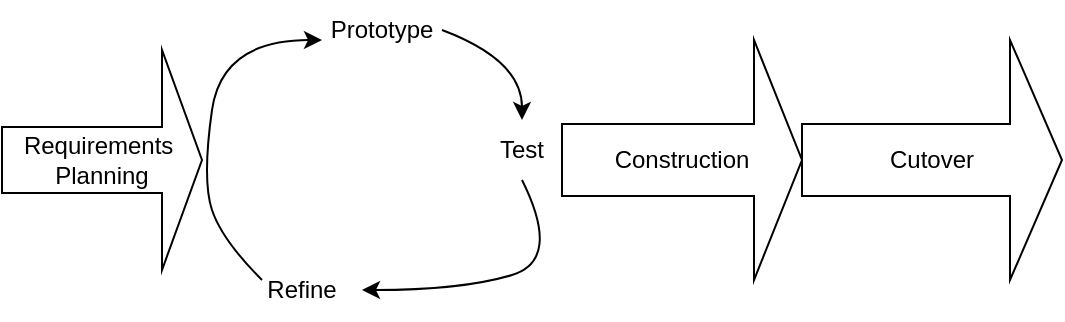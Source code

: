 <mxfile version="22.1.5" type="github">
  <diagram name="Page-1" id="Vuq6XU7DJMHxqhRdl-qr">
    <mxGraphModel dx="392" dy="414" grid="1" gridSize="10" guides="1" tooltips="1" connect="1" arrows="1" fold="1" page="1" pageScale="1" pageWidth="850" pageHeight="1100" math="0" shadow="0">
      <root>
        <mxCell id="0" />
        <mxCell id="1" parent="0" />
        <mxCell id="19PmPm5IkPJdLjigEdEx-3" value="" style="curved=1;endArrow=classic;html=1;rounded=0;" edge="1" parent="1">
          <mxGeometry width="50" height="50" relative="1" as="geometry">
            <mxPoint x="190" y="160" as="sourcePoint" />
            <mxPoint x="220" y="40" as="targetPoint" />
            <Array as="points">
              <mxPoint x="170" y="140" />
              <mxPoint x="160" y="110" />
              <mxPoint x="170" y="40" />
            </Array>
          </mxGeometry>
        </mxCell>
        <mxCell id="19PmPm5IkPJdLjigEdEx-4" value="Prototype" style="text;html=1;strokeColor=none;fillColor=none;align=center;verticalAlign=middle;whiteSpace=wrap;rounded=0;" vertex="1" parent="1">
          <mxGeometry x="220" y="20" width="60" height="30" as="geometry" />
        </mxCell>
        <mxCell id="19PmPm5IkPJdLjigEdEx-6" value="" style="curved=1;endArrow=classic;html=1;rounded=0;exitX=1;exitY=0.5;exitDx=0;exitDy=0;" edge="1" parent="1" source="19PmPm5IkPJdLjigEdEx-4">
          <mxGeometry width="50" height="50" relative="1" as="geometry">
            <mxPoint x="280" y="30" as="sourcePoint" />
            <mxPoint x="320" y="80" as="targetPoint" />
            <Array as="points">
              <mxPoint x="320" y="50" />
            </Array>
          </mxGeometry>
        </mxCell>
        <mxCell id="19PmPm5IkPJdLjigEdEx-7" value="Test" style="text;html=1;strokeColor=none;fillColor=none;align=center;verticalAlign=middle;whiteSpace=wrap;rounded=0;" vertex="1" parent="1">
          <mxGeometry x="290" y="80" width="60" height="30" as="geometry" />
        </mxCell>
        <mxCell id="19PmPm5IkPJdLjigEdEx-11" value="Refine" style="text;html=1;strokeColor=none;fillColor=none;align=center;verticalAlign=middle;whiteSpace=wrap;rounded=0;" vertex="1" parent="1">
          <mxGeometry x="180" y="150" width="60" height="30" as="geometry" />
        </mxCell>
        <mxCell id="19PmPm5IkPJdLjigEdEx-13" value="" style="curved=1;endArrow=classic;html=1;rounded=0;entryX=1;entryY=0.5;entryDx=0;entryDy=0;exitX=0.5;exitY=1;exitDx=0;exitDy=0;" edge="1" parent="1" source="19PmPm5IkPJdLjigEdEx-7" target="19PmPm5IkPJdLjigEdEx-11">
          <mxGeometry width="50" height="50" relative="1" as="geometry">
            <mxPoint x="300" y="190" as="sourcePoint" />
            <mxPoint x="350" y="140" as="targetPoint" />
            <Array as="points">
              <mxPoint x="340" y="150" />
              <mxPoint x="290" y="165" />
            </Array>
          </mxGeometry>
        </mxCell>
        <mxCell id="19PmPm5IkPJdLjigEdEx-16" value="Construction" style="shape=singleArrow;whiteSpace=wrap;html=1;" vertex="1" parent="1">
          <mxGeometry x="340" y="40" width="120" height="120" as="geometry" />
        </mxCell>
        <mxCell id="19PmPm5IkPJdLjigEdEx-18" value="Cutover" style="shape=singleArrow;whiteSpace=wrap;html=1;" vertex="1" parent="1">
          <mxGeometry x="460" y="40" width="130" height="120" as="geometry" />
        </mxCell>
        <mxCell id="19PmPm5IkPJdLjigEdEx-19" value="Requirements&amp;nbsp;&lt;br&gt;Planning" style="shape=singleArrow;whiteSpace=wrap;html=1;" vertex="1" parent="1">
          <mxGeometry x="60" y="45" width="100" height="110" as="geometry" />
        </mxCell>
      </root>
    </mxGraphModel>
  </diagram>
</mxfile>
